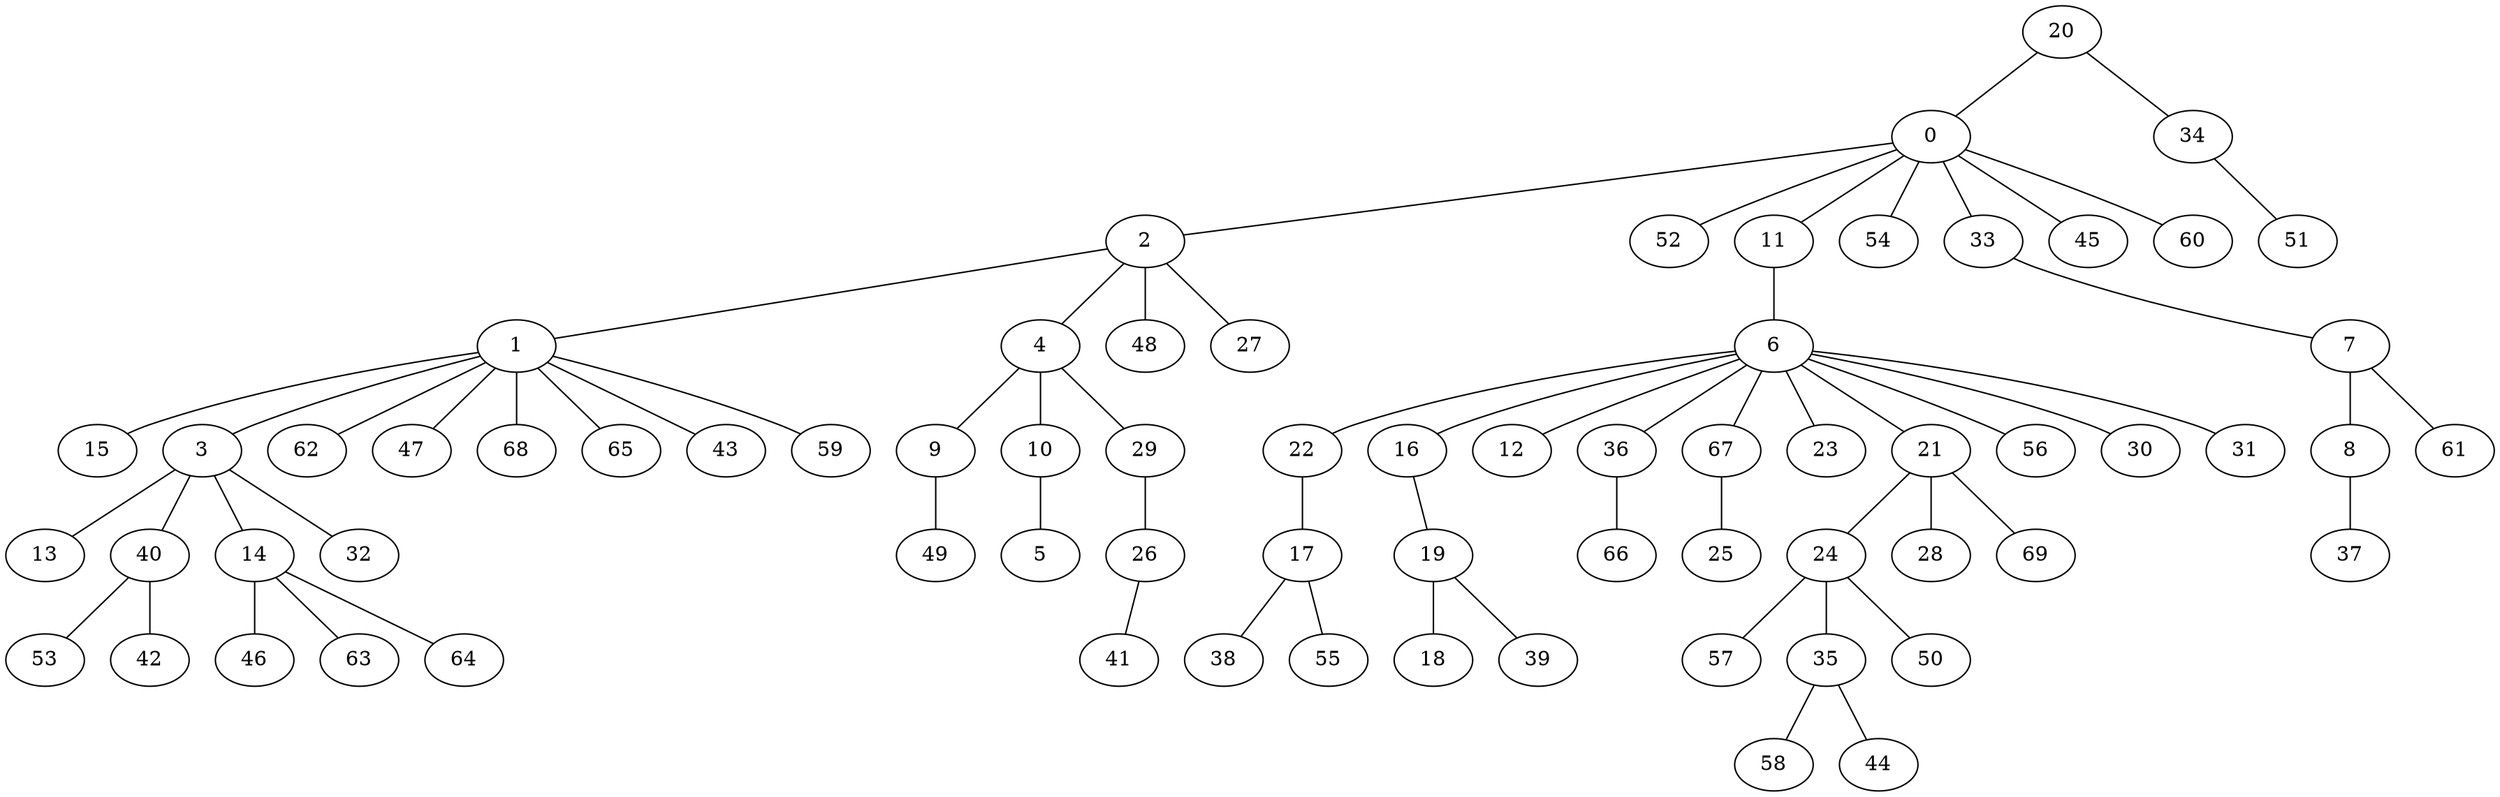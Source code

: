 graph{
1 -- 15;
24 -- 57;
24 -- 35;
22 -- 17;
1 -- 3;
35 -- 58;
3 -- 13;
2 -- 1;
3 -- 40;
26 -- 41;
1 -- 62;
16 -- 19;
3 -- 14;
6 -- 22;
0 -- 2;
40 -- 53;
6 -- 12;
36 -- 66;
6 -- 16;
14 -- 46;
9 -- 49;
67 -- 25;
1 -- 47;
10 -- 5;
35 -- 44;
3 -- 32;
19 -- 18;
6 -- 23;
29 -- 26;
17 -- 38;
17 -- 55;
4 -- 29;
2 -- 48;
24 -- 50;
6 -- 36;
34 -- 51;
0 -- 52;
11 -- 6;
0 -- 54;
21 -- 28;
2 -- 27;
0 -- 33;
14 -- 63;
4 -- 10;
19 -- 39;
6 -- 21;
2 -- 4;
1 -- 68;
6 -- 56;
1 -- 65;
40 -- 42;
0 -- 45;
21 -- 24;
1 -- 43;
6 -- 30;
8 -- 37;
7 -- 8;
20 -- 34;
14 -- 64;
20 -- 0;
33 -- 7;
6 -- 31;
0 -- 11;
6 -- 67;
1 -- 59;
4 -- 9;
7 -- 61;
0 -- 60;
21 -- 69;
}
